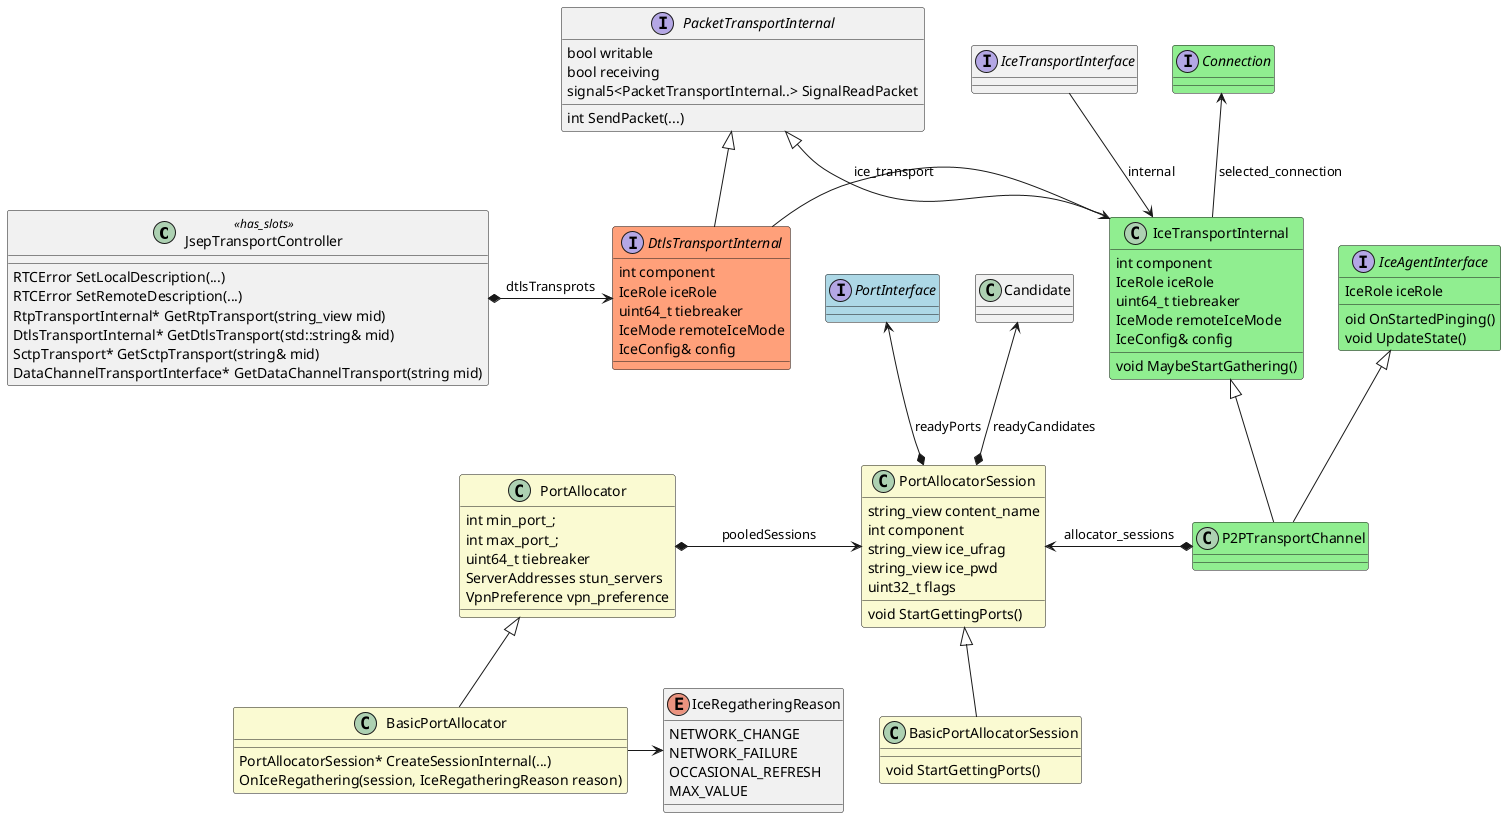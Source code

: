 @startuml transport


class JsepTransportController <<has_slots>>
{
    RTCError SetLocalDescription(...)
    RTCError SetRemoteDescription(...)
    RtpTransportInternal* GetRtpTransport(string_view mid)
    DtlsTransportInternal* GetDtlsTransport(std::string& mid)
    SctpTransport* GetSctpTransport(string& mid)
    DataChannelTransportInterface* GetDataChannelTransport(string mid)
}

' ----------------------

interface DtlsTransportInternal #LightSalmon
{
    int component
    IceRole iceRole
    uint64_t tiebreaker
    IceMode remoteIceMode
    IceConfig& config
}

' ----------------------
interface IceTransportInterface
{

}

interface PacketTransportInternal
{
    bool writable
    bool receiving
    signal5<PacketTransportInternal..> SignalReadPacket
    int SendPacket(...)
}
class IceTransportInternal #LightGreen
{
    int component
    IceRole iceRole
    uint64_t tiebreaker
    IceMode remoteIceMode
    IceConfig& config
    void MaybeStartGathering()
}

interface Connection #LightGreen
{

}

interface IceAgentInterface #LightGreen
{
    IceRole iceRole
    oid OnStartedPinging()
    void UpdateState()
}

class P2PTransportChannel #LightGreen
{
}

class PortAllocatorSession #LightGoldenRodYellow
{
    string_view content_name
    int component
    string_view ice_ufrag
    string_view ice_pwd
    uint32_t flags
    void StartGettingPorts()
}

interface PortInterface #LightBlue
{

}

class Candidate
{

}

class PortAllocator #LightGoldenRodYellow
{
    int min_port_;
    int max_port_;
    uint64_t tiebreaker
    ServerAddresses stun_servers
    VpnPreference vpn_preference
}

class BasicPortAllocatorSession #LightGoldenRodYellow
{
    void StartGettingPorts()
}

class BasicPortAllocator #LightGoldenRodYellow
{
    PortAllocatorSession* CreateSessionInternal(...)
    OnIceRegathering(session, IceRegatheringReason reason)
}

enum IceRegatheringReason {
  NETWORK_CHANGE
  NETWORK_FAILURE
  OCCASIONAL_REFRESH
  MAX_VALUE
}

' ----------------------

JsepTransportController *-> DtlsTransportInternal : dtlsTransprots

' ----------------------


PacketTransportInternal <|-- DtlsTransportInternal
DtlsTransportInternal -> IceTransportInternal : ice_transport

' ----------------------

IceTransportInterface --> IceTransportInternal : internal
PacketTransportInternal <|-- IceTransportInternal
Connection <-- IceTransportInternal : selected_connection

IceAgentInterface <|-- P2PTransportChannel
IceTransportInternal <|-- P2PTransportChannel


PortAllocatorSession <-* P2PTransportChannel : allocator_sessions
PortAllocator *-> PortAllocatorSession : pooledSessions

PortInterface <--* PortAllocatorSession : readyPorts
Candidate <--* PortAllocatorSession : readyCandidates

PortAllocatorSession <|-- BasicPortAllocatorSession
PortAllocator <|-- BasicPortAllocator

IceRegatheringReason <- BasicPortAllocator

@enduml
